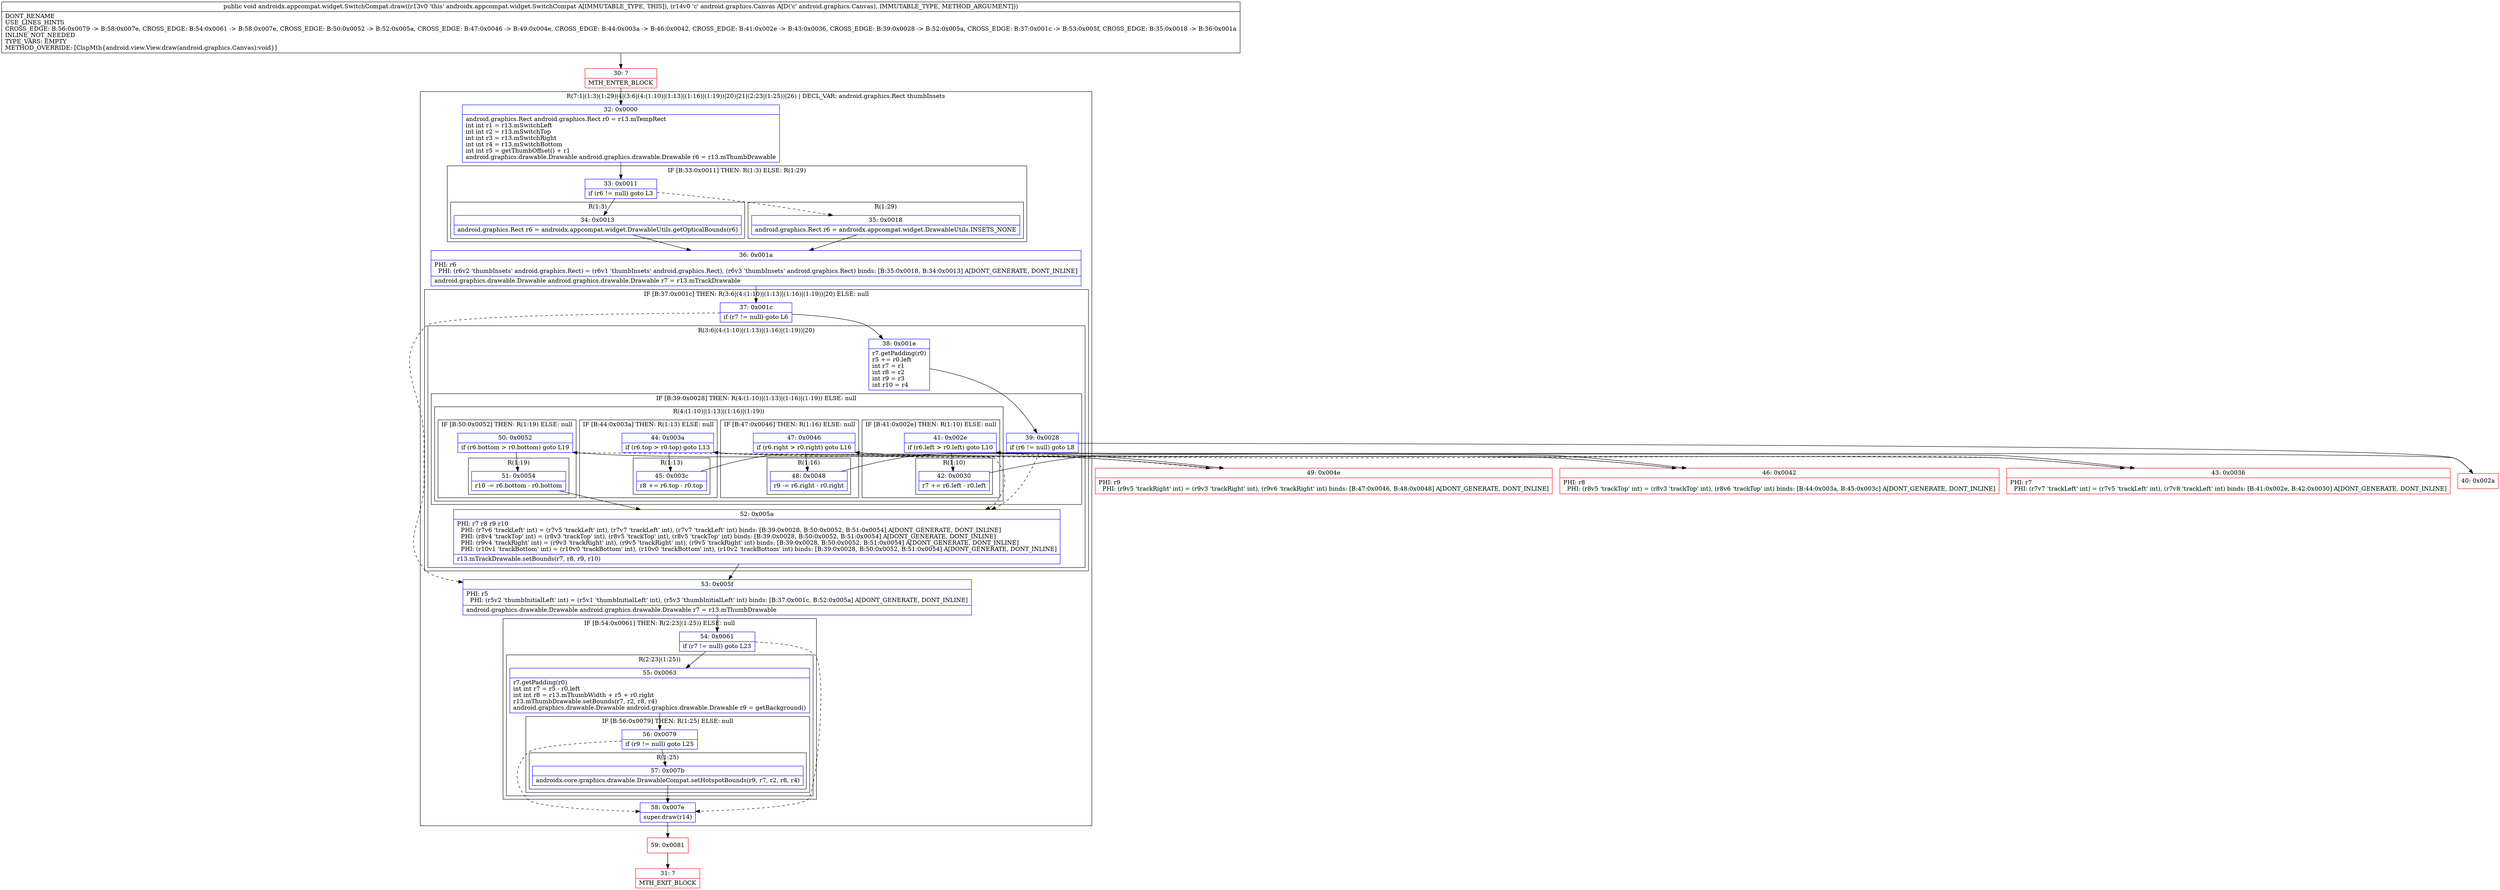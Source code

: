 digraph "CFG forandroidx.appcompat.widget.SwitchCompat.draw(Landroid\/graphics\/Canvas;)V" {
subgraph cluster_Region_1621290137 {
label = "R(7:1|(1:3)(1:29)|4|(3:6|(4:(1:10)|(1:13)|(1:16)|(1:19))|20)|21|(2:23|(1:25))|26) | DECL_VAR: android.graphics.Rect thumbInsets\l";
node [shape=record,color=blue];
Node_32 [shape=record,label="{32\:\ 0x0000|android.graphics.Rect android.graphics.Rect r0 = r13.mTempRect\lint int r1 = r13.mSwitchLeft\lint int r2 = r13.mSwitchTop\lint int r3 = r13.mSwitchRight\lint int r4 = r13.mSwitchBottom\lint int r5 = getThumbOffset() + r1\landroid.graphics.drawable.Drawable android.graphics.drawable.Drawable r6 = r13.mThumbDrawable\l}"];
subgraph cluster_IfRegion_768422932 {
label = "IF [B:33:0x0011] THEN: R(1:3) ELSE: R(1:29)";
node [shape=record,color=blue];
Node_33 [shape=record,label="{33\:\ 0x0011|if (r6 != null) goto L3\l}"];
subgraph cluster_Region_617089716 {
label = "R(1:3)";
node [shape=record,color=blue];
Node_34 [shape=record,label="{34\:\ 0x0013|android.graphics.Rect r6 = androidx.appcompat.widget.DrawableUtils.getOpticalBounds(r6)\l}"];
}
subgraph cluster_Region_2032164557 {
label = "R(1:29)";
node [shape=record,color=blue];
Node_35 [shape=record,label="{35\:\ 0x0018|android.graphics.Rect r6 = androidx.appcompat.widget.DrawableUtils.INSETS_NONE\l}"];
}
}
Node_36 [shape=record,label="{36\:\ 0x001a|PHI: r6 \l  PHI: (r6v2 'thumbInsets' android.graphics.Rect) = (r6v1 'thumbInsets' android.graphics.Rect), (r6v3 'thumbInsets' android.graphics.Rect) binds: [B:35:0x0018, B:34:0x0013] A[DONT_GENERATE, DONT_INLINE]\l|android.graphics.drawable.Drawable android.graphics.drawable.Drawable r7 = r13.mTrackDrawable\l}"];
subgraph cluster_IfRegion_1941656028 {
label = "IF [B:37:0x001c] THEN: R(3:6|(4:(1:10)|(1:13)|(1:16)|(1:19))|20) ELSE: null";
node [shape=record,color=blue];
Node_37 [shape=record,label="{37\:\ 0x001c|if (r7 != null) goto L6\l}"];
subgraph cluster_Region_1519712651 {
label = "R(3:6|(4:(1:10)|(1:13)|(1:16)|(1:19))|20)";
node [shape=record,color=blue];
Node_38 [shape=record,label="{38\:\ 0x001e|r7.getPadding(r0)\lr5 += r0.left\lint r7 = r1\lint r8 = r2\lint r9 = r3\lint r10 = r4\l}"];
subgraph cluster_IfRegion_936397633 {
label = "IF [B:39:0x0028] THEN: R(4:(1:10)|(1:13)|(1:16)|(1:19)) ELSE: null";
node [shape=record,color=blue];
Node_39 [shape=record,label="{39\:\ 0x0028|if (r6 != null) goto L8\l}"];
subgraph cluster_Region_268411498 {
label = "R(4:(1:10)|(1:13)|(1:16)|(1:19))";
node [shape=record,color=blue];
subgraph cluster_IfRegion_2132189813 {
label = "IF [B:41:0x002e] THEN: R(1:10) ELSE: null";
node [shape=record,color=blue];
Node_41 [shape=record,label="{41\:\ 0x002e|if (r6.left \> r0.left) goto L10\l}"];
subgraph cluster_Region_1037476429 {
label = "R(1:10)";
node [shape=record,color=blue];
Node_42 [shape=record,label="{42\:\ 0x0030|r7 += r6.left \- r0.left\l}"];
}
}
subgraph cluster_IfRegion_1248282442 {
label = "IF [B:44:0x003a] THEN: R(1:13) ELSE: null";
node [shape=record,color=blue];
Node_44 [shape=record,label="{44\:\ 0x003a|if (r6.top \> r0.top) goto L13\l}"];
subgraph cluster_Region_927119148 {
label = "R(1:13)";
node [shape=record,color=blue];
Node_45 [shape=record,label="{45\:\ 0x003c|r8 += r6.top \- r0.top\l}"];
}
}
subgraph cluster_IfRegion_2098052795 {
label = "IF [B:47:0x0046] THEN: R(1:16) ELSE: null";
node [shape=record,color=blue];
Node_47 [shape=record,label="{47\:\ 0x0046|if (r6.right \> r0.right) goto L16\l}"];
subgraph cluster_Region_1967243165 {
label = "R(1:16)";
node [shape=record,color=blue];
Node_48 [shape=record,label="{48\:\ 0x0048|r9 \-= r6.right \- r0.right\l}"];
}
}
subgraph cluster_IfRegion_91024232 {
label = "IF [B:50:0x0052] THEN: R(1:19) ELSE: null";
node [shape=record,color=blue];
Node_50 [shape=record,label="{50\:\ 0x0052|if (r6.bottom \> r0.bottom) goto L19\l}"];
subgraph cluster_Region_666228542 {
label = "R(1:19)";
node [shape=record,color=blue];
Node_51 [shape=record,label="{51\:\ 0x0054|r10 \-= r6.bottom \- r0.bottom\l}"];
}
}
}
}
Node_52 [shape=record,label="{52\:\ 0x005a|PHI: r7 r8 r9 r10 \l  PHI: (r7v6 'trackLeft' int) = (r7v5 'trackLeft' int), (r7v7 'trackLeft' int), (r7v7 'trackLeft' int) binds: [B:39:0x0028, B:50:0x0052, B:51:0x0054] A[DONT_GENERATE, DONT_INLINE]\l  PHI: (r8v4 'trackTop' int) = (r8v3 'trackTop' int), (r8v5 'trackTop' int), (r8v5 'trackTop' int) binds: [B:39:0x0028, B:50:0x0052, B:51:0x0054] A[DONT_GENERATE, DONT_INLINE]\l  PHI: (r9v4 'trackRight' int) = (r9v3 'trackRight' int), (r9v5 'trackRight' int), (r9v5 'trackRight' int) binds: [B:39:0x0028, B:50:0x0052, B:51:0x0054] A[DONT_GENERATE, DONT_INLINE]\l  PHI: (r10v1 'trackBottom' int) = (r10v0 'trackBottom' int), (r10v0 'trackBottom' int), (r10v2 'trackBottom' int) binds: [B:39:0x0028, B:50:0x0052, B:51:0x0054] A[DONT_GENERATE, DONT_INLINE]\l|r13.mTrackDrawable.setBounds(r7, r8, r9, r10)\l}"];
}
}
Node_53 [shape=record,label="{53\:\ 0x005f|PHI: r5 \l  PHI: (r5v2 'thumbInitialLeft' int) = (r5v1 'thumbInitialLeft' int), (r5v3 'thumbInitialLeft' int) binds: [B:37:0x001c, B:52:0x005a] A[DONT_GENERATE, DONT_INLINE]\l|android.graphics.drawable.Drawable android.graphics.drawable.Drawable r7 = r13.mThumbDrawable\l}"];
subgraph cluster_IfRegion_923969067 {
label = "IF [B:54:0x0061] THEN: R(2:23|(1:25)) ELSE: null";
node [shape=record,color=blue];
Node_54 [shape=record,label="{54\:\ 0x0061|if (r7 != null) goto L23\l}"];
subgraph cluster_Region_928865557 {
label = "R(2:23|(1:25))";
node [shape=record,color=blue];
Node_55 [shape=record,label="{55\:\ 0x0063|r7.getPadding(r0)\lint int r7 = r5 \- r0.left\lint int r8 = r13.mThumbWidth + r5 + r0.right\lr13.mThumbDrawable.setBounds(r7, r2, r8, r4)\landroid.graphics.drawable.Drawable android.graphics.drawable.Drawable r9 = getBackground()\l}"];
subgraph cluster_IfRegion_1399556055 {
label = "IF [B:56:0x0079] THEN: R(1:25) ELSE: null";
node [shape=record,color=blue];
Node_56 [shape=record,label="{56\:\ 0x0079|if (r9 != null) goto L25\l}"];
subgraph cluster_Region_1327014196 {
label = "R(1:25)";
node [shape=record,color=blue];
Node_57 [shape=record,label="{57\:\ 0x007b|androidx.core.graphics.drawable.DrawableCompat.setHotspotBounds(r9, r7, r2, r8, r4)\l}"];
}
}
}
}
Node_58 [shape=record,label="{58\:\ 0x007e|super.draw(r14)\l}"];
}
Node_30 [shape=record,color=red,label="{30\:\ ?|MTH_ENTER_BLOCK\l}"];
Node_40 [shape=record,color=red,label="{40\:\ 0x002a}"];
Node_43 [shape=record,color=red,label="{43\:\ 0x0036|PHI: r7 \l  PHI: (r7v7 'trackLeft' int) = (r7v5 'trackLeft' int), (r7v8 'trackLeft' int) binds: [B:41:0x002e, B:42:0x0030] A[DONT_GENERATE, DONT_INLINE]\l}"];
Node_46 [shape=record,color=red,label="{46\:\ 0x0042|PHI: r8 \l  PHI: (r8v5 'trackTop' int) = (r8v3 'trackTop' int), (r8v6 'trackTop' int) binds: [B:44:0x003a, B:45:0x003c] A[DONT_GENERATE, DONT_INLINE]\l}"];
Node_49 [shape=record,color=red,label="{49\:\ 0x004e|PHI: r9 \l  PHI: (r9v5 'trackRight' int) = (r9v3 'trackRight' int), (r9v6 'trackRight' int) binds: [B:47:0x0046, B:48:0x0048] A[DONT_GENERATE, DONT_INLINE]\l}"];
Node_59 [shape=record,color=red,label="{59\:\ 0x0081}"];
Node_31 [shape=record,color=red,label="{31\:\ ?|MTH_EXIT_BLOCK\l}"];
MethodNode[shape=record,label="{public void androidx.appcompat.widget.SwitchCompat.draw((r13v0 'this' androidx.appcompat.widget.SwitchCompat A[IMMUTABLE_TYPE, THIS]), (r14v0 'c' android.graphics.Canvas A[D('c' android.graphics.Canvas), IMMUTABLE_TYPE, METHOD_ARGUMENT]))  | DONT_RENAME\lUSE_LINES_HINTS\lCROSS_EDGE: B:56:0x0079 \-\> B:58:0x007e, CROSS_EDGE: B:54:0x0061 \-\> B:58:0x007e, CROSS_EDGE: B:50:0x0052 \-\> B:52:0x005a, CROSS_EDGE: B:47:0x0046 \-\> B:49:0x004e, CROSS_EDGE: B:44:0x003a \-\> B:46:0x0042, CROSS_EDGE: B:41:0x002e \-\> B:43:0x0036, CROSS_EDGE: B:39:0x0028 \-\> B:52:0x005a, CROSS_EDGE: B:37:0x001c \-\> B:53:0x005f, CROSS_EDGE: B:35:0x0018 \-\> B:36:0x001a\lINLINE_NOT_NEEDED\lTYPE_VARS: EMPTY\lMETHOD_OVERRIDE: [ClspMth\{android.view.View.draw(android.graphics.Canvas):void\}]\l}"];
MethodNode -> Node_30;Node_32 -> Node_33;
Node_33 -> Node_34;
Node_33 -> Node_35[style=dashed];
Node_34 -> Node_36;
Node_35 -> Node_36;
Node_36 -> Node_37;
Node_37 -> Node_38;
Node_37 -> Node_53[style=dashed];
Node_38 -> Node_39;
Node_39 -> Node_40;
Node_39 -> Node_52[style=dashed];
Node_41 -> Node_42;
Node_41 -> Node_43[style=dashed];
Node_42 -> Node_43;
Node_44 -> Node_45;
Node_44 -> Node_46[style=dashed];
Node_45 -> Node_46;
Node_47 -> Node_48;
Node_47 -> Node_49[style=dashed];
Node_48 -> Node_49;
Node_50 -> Node_51;
Node_50 -> Node_52[style=dashed];
Node_51 -> Node_52;
Node_52 -> Node_53;
Node_53 -> Node_54;
Node_54 -> Node_55;
Node_54 -> Node_58[style=dashed];
Node_55 -> Node_56;
Node_56 -> Node_57;
Node_56 -> Node_58[style=dashed];
Node_57 -> Node_58;
Node_58 -> Node_59;
Node_30 -> Node_32;
Node_40 -> Node_41;
Node_43 -> Node_44;
Node_46 -> Node_47;
Node_49 -> Node_50;
Node_59 -> Node_31;
}

